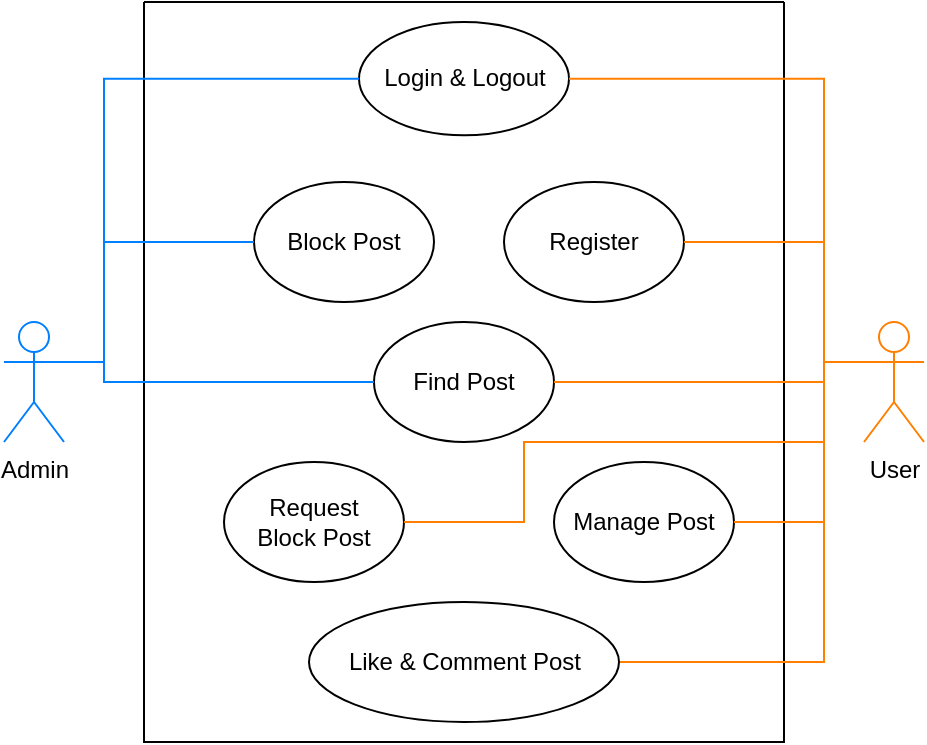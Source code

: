 <mxfile version="22.1.5" type="device">
  <diagram name="Page-1" id="C3JZ4musSIpVNXwGIuLZ">
    <mxGraphModel dx="1212" dy="614" grid="1" gridSize="10" guides="1" tooltips="1" connect="1" arrows="1" fold="1" page="1" pageScale="1" pageWidth="850" pageHeight="1100" math="0" shadow="0">
      <root>
        <mxCell id="0" />
        <mxCell id="1" parent="0" />
        <mxCell id="SMZDsfYTRyNXtcJhTuv2-1" value="" style="swimlane;startSize=0;" parent="1" vertex="1">
          <mxGeometry x="280" y="200" width="320" height="370" as="geometry">
            <mxRectangle x="320" y="220" width="50" height="40" as="alternateBounds" />
          </mxGeometry>
        </mxCell>
        <mxCell id="SMZDsfYTRyNXtcJhTuv2-4" value="Login &amp;amp; Logout" style="ellipse;whiteSpace=wrap;html=1;fillColor=none;" parent="SMZDsfYTRyNXtcJhTuv2-1" vertex="1">
          <mxGeometry x="107.5" y="10" width="105" height="56.67" as="geometry" />
        </mxCell>
        <mxCell id="SMZDsfYTRyNXtcJhTuv2-10" value="Register" style="ellipse;whiteSpace=wrap;html=1;fillColor=none;" parent="SMZDsfYTRyNXtcJhTuv2-1" vertex="1">
          <mxGeometry x="180" y="90" width="90" height="60" as="geometry" />
        </mxCell>
        <mxCell id="y0vzk2ABB9HIJrSODQGi-4" value="Find Post" style="ellipse;whiteSpace=wrap;html=1;fillColor=none;" parent="SMZDsfYTRyNXtcJhTuv2-1" vertex="1">
          <mxGeometry x="115" y="160" width="90" height="60" as="geometry" />
        </mxCell>
        <mxCell id="gm9VatAXecg5LW0vgm8U-7" value="Block Post" style="ellipse;whiteSpace=wrap;html=1;fillColor=none;" parent="SMZDsfYTRyNXtcJhTuv2-1" vertex="1">
          <mxGeometry x="55" y="90" width="90" height="60" as="geometry" />
        </mxCell>
        <mxCell id="tK8UupFbTlosDiMUub4g-1" value="Request&lt;br&gt;Block Post" style="ellipse;whiteSpace=wrap;html=1;fillColor=none;" parent="SMZDsfYTRyNXtcJhTuv2-1" vertex="1">
          <mxGeometry x="40" y="230" width="90" height="60" as="geometry" />
        </mxCell>
        <mxCell id="tK8UupFbTlosDiMUub4g-2" style="edgeStyle=orthogonalEdgeStyle;rounded=0;orthogonalLoop=1;jettySize=auto;html=1;entryX=1;entryY=0.5;entryDx=0;entryDy=0;strokeColor=#FF8000;endArrow=none;endFill=0;" parent="SMZDsfYTRyNXtcJhTuv2-1" target="tK8UupFbTlosDiMUub4g-1" edge="1">
          <mxGeometry relative="1" as="geometry">
            <Array as="points">
              <mxPoint x="340" y="220" />
              <mxPoint x="190" y="220" />
              <mxPoint x="190" y="260" />
            </Array>
            <mxPoint x="340" y="180" as="sourcePoint" />
            <mxPoint x="305" y="270" as="targetPoint" />
          </mxGeometry>
        </mxCell>
        <mxCell id="y0vzk2ABB9HIJrSODQGi-2" value="Manage Post" style="ellipse;whiteSpace=wrap;html=1;fillColor=none;" parent="SMZDsfYTRyNXtcJhTuv2-1" vertex="1">
          <mxGeometry x="205" y="230" width="90" height="60" as="geometry" />
        </mxCell>
        <mxCell id="y0vzk2ABB9HIJrSODQGi-7" style="edgeStyle=elbowEdgeStyle;rounded=0;orthogonalLoop=1;jettySize=auto;html=1;entryX=1;entryY=0.5;entryDx=0;entryDy=0;strokeColor=#FF8000;endArrow=none;endFill=0;" parent="SMZDsfYTRyNXtcJhTuv2-1" target="y0vzk2ABB9HIJrSODQGi-2" edge="1">
          <mxGeometry relative="1" as="geometry">
            <Array as="points">
              <mxPoint x="340" y="220" />
            </Array>
            <mxPoint x="340" y="180" as="sourcePoint" />
          </mxGeometry>
        </mxCell>
        <mxCell id="y0vzk2ABB9HIJrSODQGi-8" style="edgeStyle=elbowEdgeStyle;rounded=0;orthogonalLoop=1;jettySize=auto;html=1;entryX=1;entryY=0.5;entryDx=0;entryDy=0;strokeColor=#FF8000;endArrow=none;endFill=0;" parent="SMZDsfYTRyNXtcJhTuv2-1" target="SMZDsfYTRyNXtcJhTuv2-9" edge="1">
          <mxGeometry relative="1" as="geometry">
            <Array as="points">
              <mxPoint x="340" y="260" />
            </Array>
            <mxPoint x="340" y="180" as="sourcePoint" />
          </mxGeometry>
        </mxCell>
        <mxCell id="SMZDsfYTRyNXtcJhTuv2-9" value="Like &amp;amp; Comment Post" style="ellipse;whiteSpace=wrap;html=1;fillColor=none;" parent="SMZDsfYTRyNXtcJhTuv2-1" vertex="1">
          <mxGeometry x="82.5" y="300" width="155" height="60" as="geometry" />
        </mxCell>
        <mxCell id="SMZDsfYTRyNXtcJhTuv2-11" style="rounded=0;orthogonalLoop=1;jettySize=auto;html=1;exitX=1;exitY=0.333;exitDx=0;exitDy=0;exitPerimeter=0;entryX=0;entryY=0.5;entryDx=0;entryDy=0;endArrow=none;endFill=0;strokeColor=#007FFF;edgeStyle=elbowEdgeStyle;" parent="1" source="SMZDsfYTRyNXtcJhTuv2-2" target="SMZDsfYTRyNXtcJhTuv2-4" edge="1">
          <mxGeometry relative="1" as="geometry">
            <Array as="points">
              <mxPoint x="260" y="310" />
            </Array>
          </mxGeometry>
        </mxCell>
        <mxCell id="SMZDsfYTRyNXtcJhTuv2-12" style="rounded=0;orthogonalLoop=1;jettySize=auto;html=1;exitX=1;exitY=0.333;exitDx=0;exitDy=0;exitPerimeter=0;entryX=0;entryY=0.5;entryDx=0;entryDy=0;endArrow=none;endFill=0;strokeColor=#007FFF;edgeStyle=elbowEdgeStyle;" parent="1" source="SMZDsfYTRyNXtcJhTuv2-2" target="y0vzk2ABB9HIJrSODQGi-4" edge="1">
          <mxGeometry relative="1" as="geometry">
            <mxPoint x="310" y="355.0" as="targetPoint" />
            <Array as="points">
              <mxPoint x="260" y="390" />
            </Array>
          </mxGeometry>
        </mxCell>
        <mxCell id="SMZDsfYTRyNXtcJhTuv2-2" value="Admin" style="shape=umlActor;verticalLabelPosition=bottom;verticalAlign=top;html=1;outlineConnect=0;strokeColor=#007FFF;fillStyle=auto;fillColor=none;" parent="1" vertex="1">
          <mxGeometry x="210" y="360" width="30" height="60" as="geometry" />
        </mxCell>
        <mxCell id="SMZDsfYTRyNXtcJhTuv2-15" style="edgeStyle=elbowEdgeStyle;rounded=0;orthogonalLoop=1;jettySize=auto;html=1;exitX=0;exitY=0.333;exitDx=0;exitDy=0;exitPerimeter=0;entryX=1;entryY=0.5;entryDx=0;entryDy=0;endArrow=none;endFill=0;strokeColor=#FF8000;" parent="1" source="SMZDsfYTRyNXtcJhTuv2-3" target="SMZDsfYTRyNXtcJhTuv2-4" edge="1">
          <mxGeometry relative="1" as="geometry">
            <Array as="points">
              <mxPoint x="620" y="310" />
            </Array>
          </mxGeometry>
        </mxCell>
        <mxCell id="y0vzk2ABB9HIJrSODQGi-6" style="edgeStyle=elbowEdgeStyle;rounded=0;orthogonalLoop=1;jettySize=auto;html=1;exitX=0;exitY=0.333;exitDx=0;exitDy=0;exitPerimeter=0;entryX=1;entryY=0.5;entryDx=0;entryDy=0;strokeColor=#FF8000;endArrow=none;endFill=0;" parent="1" source="SMZDsfYTRyNXtcJhTuv2-3" target="SMZDsfYTRyNXtcJhTuv2-10" edge="1">
          <mxGeometry relative="1" as="geometry">
            <Array as="points">
              <mxPoint x="620" y="350" />
            </Array>
          </mxGeometry>
        </mxCell>
        <mxCell id="SMZDsfYTRyNXtcJhTuv2-3" value="User" style="shape=umlActor;verticalLabelPosition=bottom;verticalAlign=top;html=1;outlineConnect=0;strokeColor=#FF8000;fillColor=none;" parent="1" vertex="1">
          <mxGeometry x="640" y="360" width="30" height="60" as="geometry" />
        </mxCell>
        <mxCell id="gm9VatAXecg5LW0vgm8U-4" style="edgeStyle=elbowEdgeStyle;rounded=0;orthogonalLoop=1;jettySize=auto;html=1;exitX=0;exitY=0.333;exitDx=0;exitDy=0;exitPerimeter=0;entryX=1;entryY=0.5;entryDx=0;entryDy=0;strokeColor=#FF8000;endArrow=none;endFill=0;" parent="1" source="SMZDsfYTRyNXtcJhTuv2-3" target="y0vzk2ABB9HIJrSODQGi-4" edge="1">
          <mxGeometry relative="1" as="geometry">
            <mxPoint x="610" y="390" as="sourcePoint" />
            <mxPoint x="535" y="540" as="targetPoint" />
            <Array as="points">
              <mxPoint x="620" y="390" />
            </Array>
          </mxGeometry>
        </mxCell>
        <mxCell id="gm9VatAXecg5LW0vgm8U-8" style="rounded=0;orthogonalLoop=1;jettySize=auto;html=1;exitX=1;exitY=0.333;exitDx=0;exitDy=0;exitPerimeter=0;entryX=0;entryY=0.5;entryDx=0;entryDy=0;endArrow=none;endFill=0;strokeColor=#007FFF;edgeStyle=elbowEdgeStyle;" parent="1" source="SMZDsfYTRyNXtcJhTuv2-2" target="gm9VatAXecg5LW0vgm8U-7" edge="1">
          <mxGeometry relative="1" as="geometry">
            <mxPoint x="250" y="390" as="sourcePoint" />
            <mxPoint x="320" y="365" as="targetPoint" />
            <Array as="points">
              <mxPoint x="260" y="350" />
            </Array>
          </mxGeometry>
        </mxCell>
      </root>
    </mxGraphModel>
  </diagram>
</mxfile>
